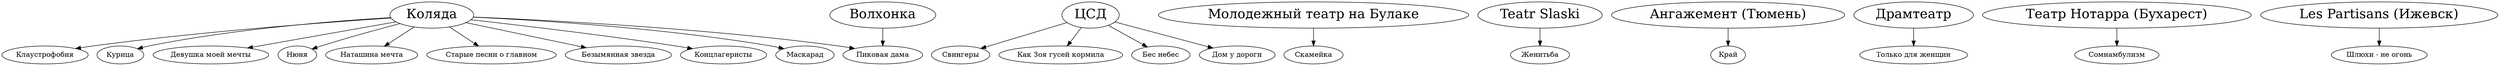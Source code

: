 digraph G {
    Коляда [fontsize=26];
        Коляда -> Клаустрофобия;
        Коляда -> Курица;
        Коляда -> "Девушка моей мечты";
        Коляда -> Нюня;
        Коляда -> "Наташина мечта";
        Коляда -> "Старые песни о главном";
        Коляда -> "Безымянная звезда";
        Коляда -> Концлагеристы;
        Коляда -> "Пиковая дама";
        Коляда -> Маскарад;
    ЦСД [fontsize=26];
        ЦСД -> Свингеры;
        ЦСД -> "Как Зоя гусей кормила";
        ЦСД -> "Бес небес";
        ЦСД -> "Дом у дороги";
    "Молодежный театр на Булаке" [fontsize=26];
        "Молодежный театр на Булаке" -> Скамейка
    Волхонка [fontsize=26];
        Волхонка -> "Пиковая дама";
    "Teatr Slaski"  [fontsize=26];
        "Teatr Slaski" -> Женитьба
    "Ангажемент (Тюмень)" [fontsize=26];
        "Ангажемент (Тюмень)" -> Край;
    "Драмтеатр" [fontsize=26];
        "Драмтеатр" -> "Только для женщин";
    "Театр Нотарра (Бухарест)" [fontsize=26]
    	"Театр Нотарра (Бухарест)" -> Сомнамбулизм
    "Les Partisans (Ижевск)" [fontsize=26]
    	"Les Partisans (Ижевск)" -> "Шлюхи - не огонь"
}
